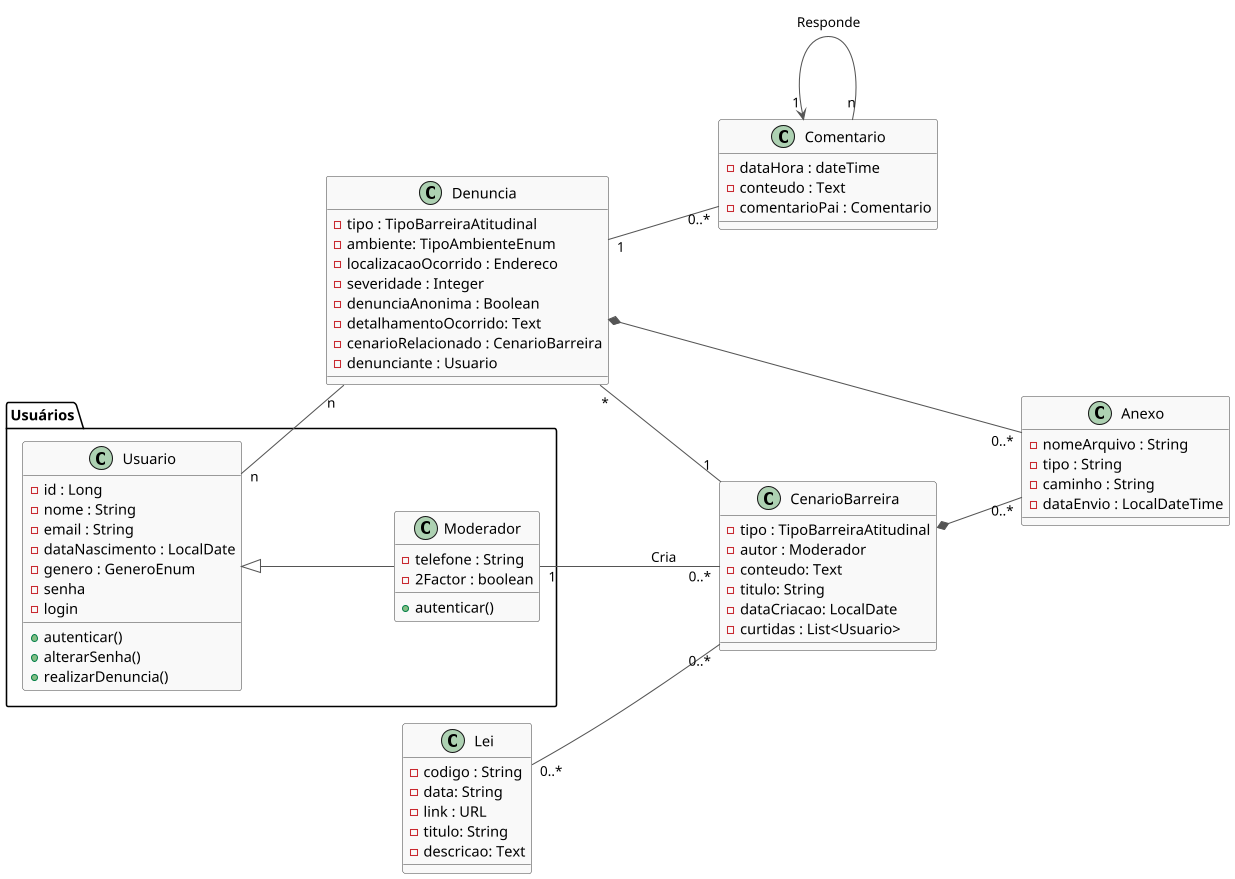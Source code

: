 @startuml
' https://plantuml.com/class-diagram

skinparam Dpi 100
skinparam Nodesep 80
skinparam Ranksep 80
skinparam classBackgroundColor #F9F9F9
skinparam classBorderColor #444444
skinparam classArrowColor #555555
skinparam noteBackgroundColor #FFF9C4
skinparam noteBorderColor #E0E0E0
skinparam groupInheritance 2

left to right direction

package "Usuários" {

    class Usuario {
        - id : Long
        - nome : String
        - email : String
        - dataNascimento : LocalDate
        - genero : GeneroEnum
        - senha
        - login
        + autenticar()
        + alterarSenha()
        + realizarDenuncia()
    }

     class Moderador {
        - telefone : String
        - 2Factor : boolean
        + autenticar()
    }
}

class CenarioBarreira {
    - tipo : TipoBarreiraAtitudinal
    - autor : Moderador
    - conteudo: Text
    - titulo: String
    - dataCriacao: LocalDate
    - curtidas : List<Usuario>
}

class Lei {
    - codigo : String
    - data: String
    - link : URL
    - titulo: String
    - descricao: Text
}

class Comentario {
    - dataHora : dateTime
    - conteudo : Text
    - comentarioPai : Comentario
}


class Denuncia {
    - tipo : TipoBarreiraAtitudinal
    - ambiente: TipoAmbienteEnum
    - localizacaoOcorrido : Endereco
    - severidade : Integer
    - denunciaAnonima : Boolean
    - detalhamentoOcorrido: Text
    - cenarioRelacionado : CenarioBarreira
    - denunciante : Usuario
}

class Anexo {
    - nomeArquivo : String
    - tipo : String
    - caminho : String
    - dataEnvio : LocalDateTime
}



'Herança de Pessoa
'Pessoa <|-- Usuario
Usuario <|-- Moderador
Usuario "n" -- "n" Denuncia

Comentario "1" <-- "n" Comentario : "Responde"


Moderador "1"  -- "0..*" CenarioBarreira : "Cria"

Denuncia "*" -- "1" CenarioBarreira
Denuncia "1" -- "0..*" Comentario
Lei "0..*" -- "0..*" CenarioBarreira

Denuncia *-- "0..*" Anexo
CenarioBarreira *-- "0..*" Anexo

@enduml
